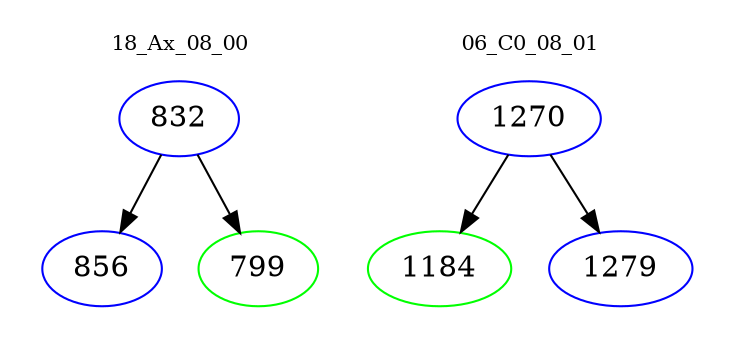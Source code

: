 digraph{
subgraph cluster_0 {
color = white
label = "18_Ax_08_00";
fontsize=10;
T0_832 [label="832", color="blue"]
T0_832 -> T0_856 [color="black"]
T0_856 [label="856", color="blue"]
T0_832 -> T0_799 [color="black"]
T0_799 [label="799", color="green"]
}
subgraph cluster_1 {
color = white
label = "06_C0_08_01";
fontsize=10;
T1_1270 [label="1270", color="blue"]
T1_1270 -> T1_1184 [color="black"]
T1_1184 [label="1184", color="green"]
T1_1270 -> T1_1279 [color="black"]
T1_1279 [label="1279", color="blue"]
}
}
